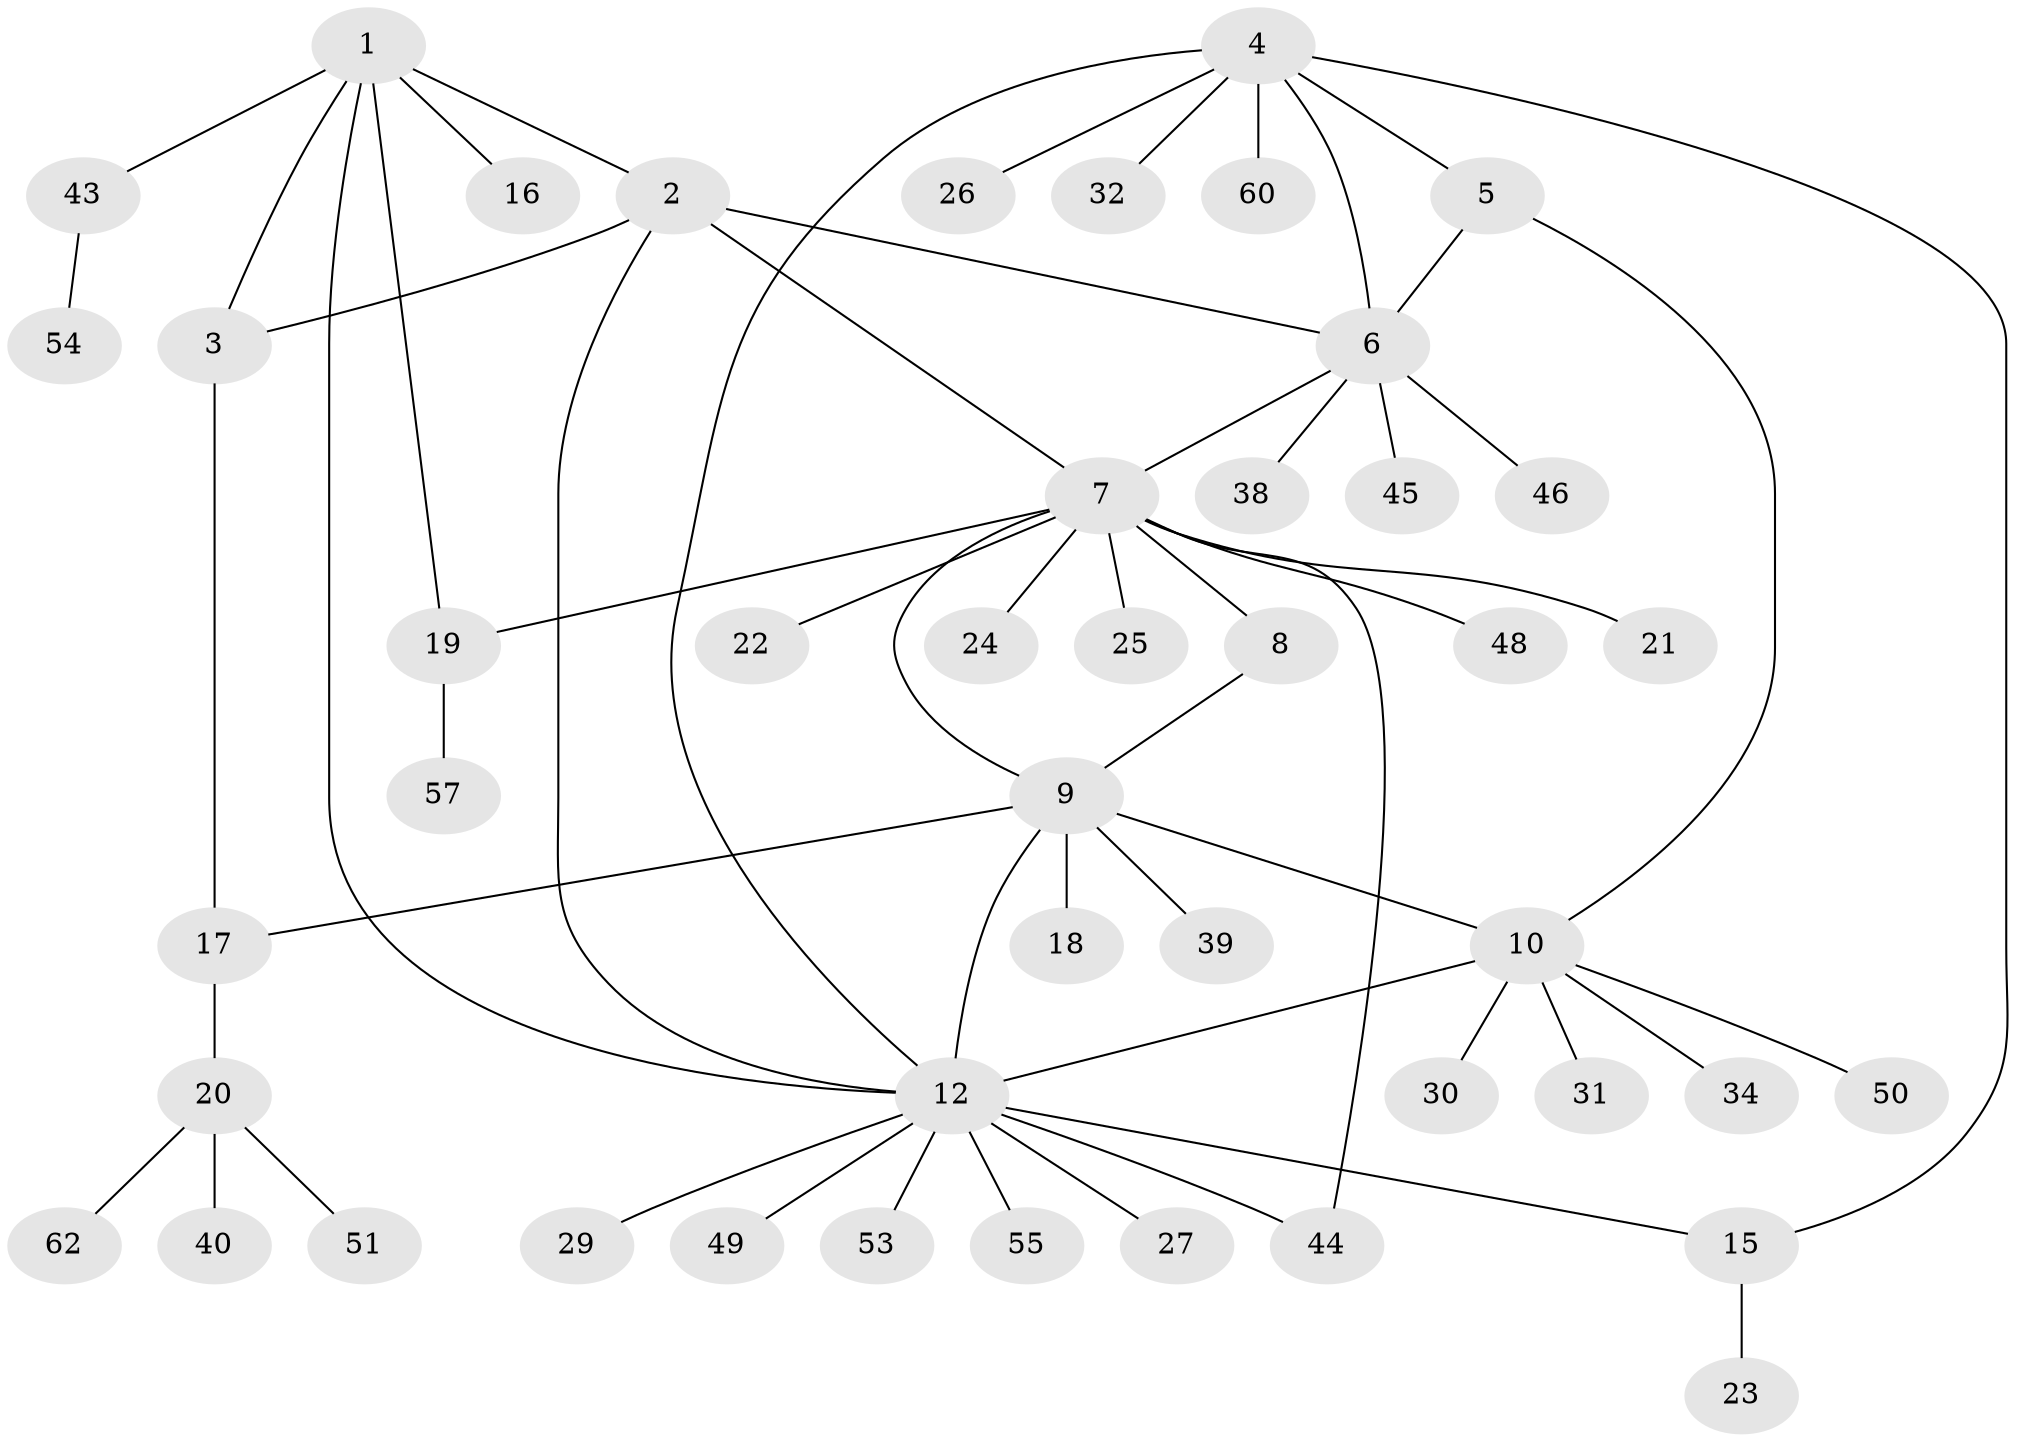 // Generated by graph-tools (version 1.1) at 2025/24/03/03/25 07:24:17]
// undirected, 46 vertices, 58 edges
graph export_dot {
graph [start="1"]
  node [color=gray90,style=filled];
  1 [super="+41"];
  2 [super="+59"];
  3;
  4 [super="+13"];
  5;
  6 [super="+33"];
  7 [super="+47"];
  8;
  9;
  10 [super="+11"];
  12 [super="+14"];
  15;
  16;
  17 [super="+28"];
  18 [super="+63"];
  19 [super="+52"];
  20 [super="+35"];
  21 [super="+36"];
  22;
  23 [super="+56"];
  24;
  25;
  26;
  27;
  29;
  30 [super="+42"];
  31;
  32 [super="+37"];
  34;
  38;
  39;
  40;
  43;
  44;
  45;
  46;
  48;
  49;
  50;
  51 [super="+58"];
  53;
  54 [super="+61"];
  55;
  57;
  60;
  62;
  1 -- 2;
  1 -- 3;
  1 -- 12;
  1 -- 16;
  1 -- 19;
  1 -- 43;
  2 -- 3;
  2 -- 6;
  2 -- 7;
  2 -- 12;
  3 -- 17;
  4 -- 5;
  4 -- 6;
  4 -- 26;
  4 -- 60;
  4 -- 32;
  4 -- 12;
  4 -- 15;
  5 -- 6;
  5 -- 10;
  6 -- 7;
  6 -- 38;
  6 -- 45;
  6 -- 46;
  7 -- 8;
  7 -- 9;
  7 -- 19;
  7 -- 21;
  7 -- 22;
  7 -- 24;
  7 -- 25;
  7 -- 44;
  7 -- 48;
  8 -- 9;
  9 -- 18;
  9 -- 39;
  9 -- 12;
  9 -- 10;
  9 -- 17;
  10 -- 12 [weight=2];
  10 -- 31;
  10 -- 50;
  10 -- 34;
  10 -- 30;
  12 -- 29;
  12 -- 44;
  12 -- 53;
  12 -- 55;
  12 -- 49;
  12 -- 27;
  12 -- 15;
  15 -- 23;
  17 -- 20;
  19 -- 57;
  20 -- 51;
  20 -- 62;
  20 -- 40;
  43 -- 54;
}
